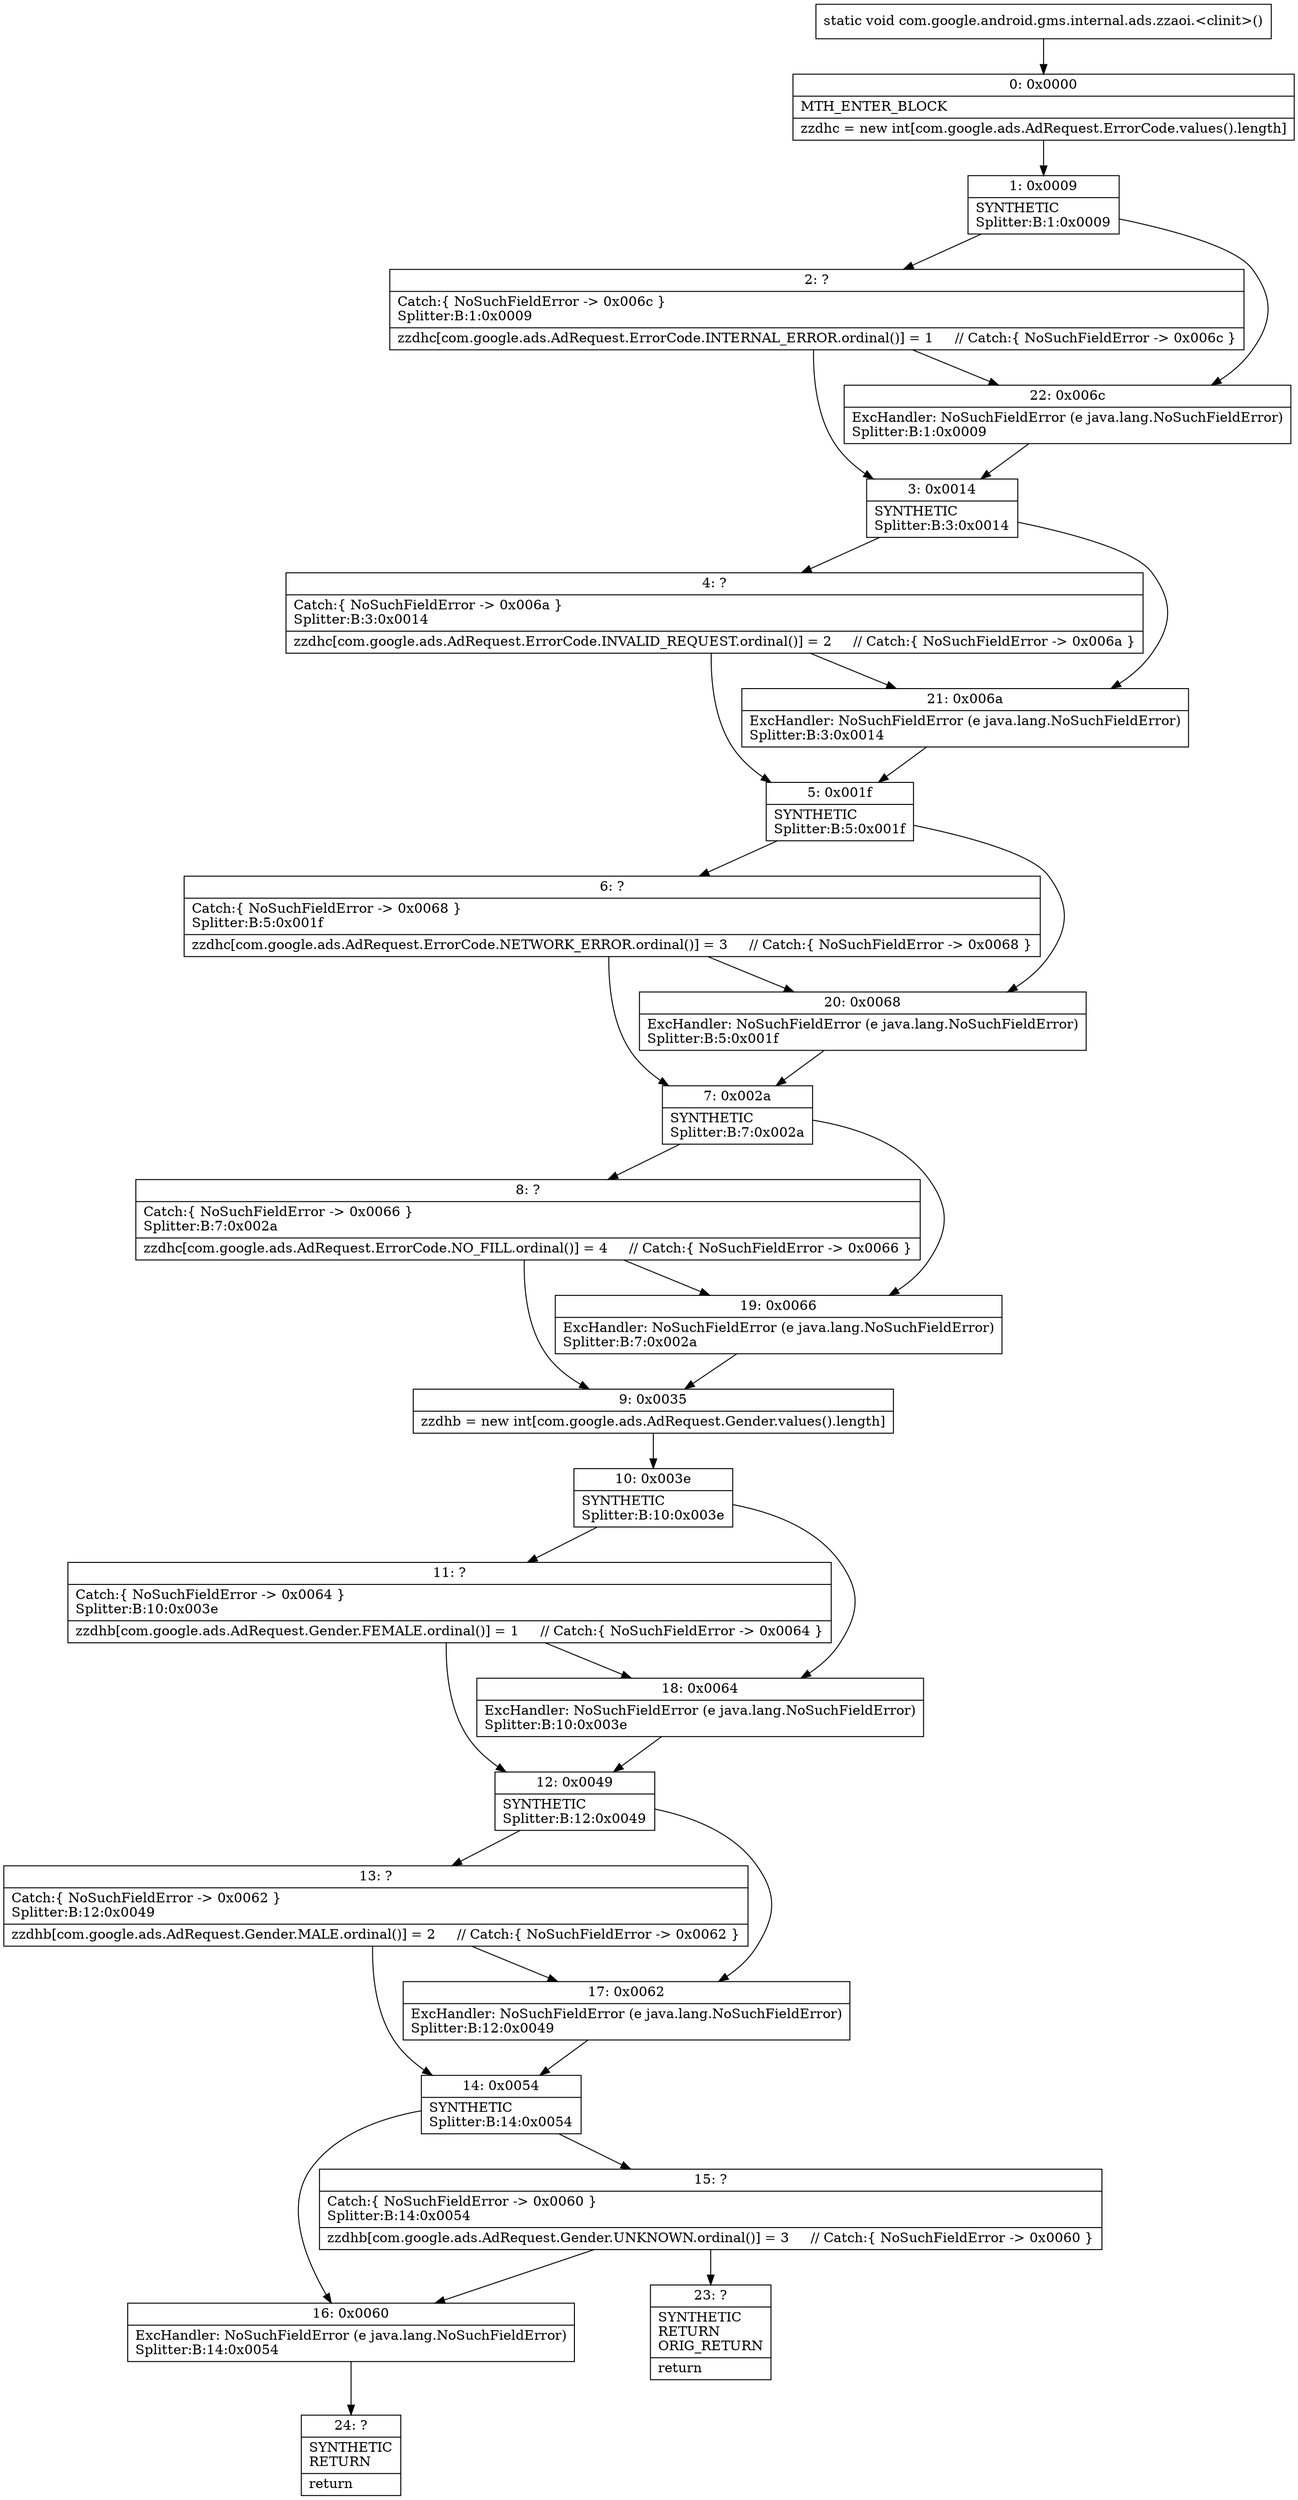 digraph "CFG forcom.google.android.gms.internal.ads.zzaoi.\<clinit\>()V" {
Node_0 [shape=record,label="{0\:\ 0x0000|MTH_ENTER_BLOCK\l|zzdhc = new int[com.google.ads.AdRequest.ErrorCode.values().length]\l}"];
Node_1 [shape=record,label="{1\:\ 0x0009|SYNTHETIC\lSplitter:B:1:0x0009\l}"];
Node_2 [shape=record,label="{2\:\ ?|Catch:\{ NoSuchFieldError \-\> 0x006c \}\lSplitter:B:1:0x0009\l|zzdhc[com.google.ads.AdRequest.ErrorCode.INTERNAL_ERROR.ordinal()] = 1     \/\/ Catch:\{ NoSuchFieldError \-\> 0x006c \}\l}"];
Node_3 [shape=record,label="{3\:\ 0x0014|SYNTHETIC\lSplitter:B:3:0x0014\l}"];
Node_4 [shape=record,label="{4\:\ ?|Catch:\{ NoSuchFieldError \-\> 0x006a \}\lSplitter:B:3:0x0014\l|zzdhc[com.google.ads.AdRequest.ErrorCode.INVALID_REQUEST.ordinal()] = 2     \/\/ Catch:\{ NoSuchFieldError \-\> 0x006a \}\l}"];
Node_5 [shape=record,label="{5\:\ 0x001f|SYNTHETIC\lSplitter:B:5:0x001f\l}"];
Node_6 [shape=record,label="{6\:\ ?|Catch:\{ NoSuchFieldError \-\> 0x0068 \}\lSplitter:B:5:0x001f\l|zzdhc[com.google.ads.AdRequest.ErrorCode.NETWORK_ERROR.ordinal()] = 3     \/\/ Catch:\{ NoSuchFieldError \-\> 0x0068 \}\l}"];
Node_7 [shape=record,label="{7\:\ 0x002a|SYNTHETIC\lSplitter:B:7:0x002a\l}"];
Node_8 [shape=record,label="{8\:\ ?|Catch:\{ NoSuchFieldError \-\> 0x0066 \}\lSplitter:B:7:0x002a\l|zzdhc[com.google.ads.AdRequest.ErrorCode.NO_FILL.ordinal()] = 4     \/\/ Catch:\{ NoSuchFieldError \-\> 0x0066 \}\l}"];
Node_9 [shape=record,label="{9\:\ 0x0035|zzdhb = new int[com.google.ads.AdRequest.Gender.values().length]\l}"];
Node_10 [shape=record,label="{10\:\ 0x003e|SYNTHETIC\lSplitter:B:10:0x003e\l}"];
Node_11 [shape=record,label="{11\:\ ?|Catch:\{ NoSuchFieldError \-\> 0x0064 \}\lSplitter:B:10:0x003e\l|zzdhb[com.google.ads.AdRequest.Gender.FEMALE.ordinal()] = 1     \/\/ Catch:\{ NoSuchFieldError \-\> 0x0064 \}\l}"];
Node_12 [shape=record,label="{12\:\ 0x0049|SYNTHETIC\lSplitter:B:12:0x0049\l}"];
Node_13 [shape=record,label="{13\:\ ?|Catch:\{ NoSuchFieldError \-\> 0x0062 \}\lSplitter:B:12:0x0049\l|zzdhb[com.google.ads.AdRequest.Gender.MALE.ordinal()] = 2     \/\/ Catch:\{ NoSuchFieldError \-\> 0x0062 \}\l}"];
Node_14 [shape=record,label="{14\:\ 0x0054|SYNTHETIC\lSplitter:B:14:0x0054\l}"];
Node_15 [shape=record,label="{15\:\ ?|Catch:\{ NoSuchFieldError \-\> 0x0060 \}\lSplitter:B:14:0x0054\l|zzdhb[com.google.ads.AdRequest.Gender.UNKNOWN.ordinal()] = 3     \/\/ Catch:\{ NoSuchFieldError \-\> 0x0060 \}\l}"];
Node_16 [shape=record,label="{16\:\ 0x0060|ExcHandler: NoSuchFieldError (e java.lang.NoSuchFieldError)\lSplitter:B:14:0x0054\l}"];
Node_17 [shape=record,label="{17\:\ 0x0062|ExcHandler: NoSuchFieldError (e java.lang.NoSuchFieldError)\lSplitter:B:12:0x0049\l}"];
Node_18 [shape=record,label="{18\:\ 0x0064|ExcHandler: NoSuchFieldError (e java.lang.NoSuchFieldError)\lSplitter:B:10:0x003e\l}"];
Node_19 [shape=record,label="{19\:\ 0x0066|ExcHandler: NoSuchFieldError (e java.lang.NoSuchFieldError)\lSplitter:B:7:0x002a\l}"];
Node_20 [shape=record,label="{20\:\ 0x0068|ExcHandler: NoSuchFieldError (e java.lang.NoSuchFieldError)\lSplitter:B:5:0x001f\l}"];
Node_21 [shape=record,label="{21\:\ 0x006a|ExcHandler: NoSuchFieldError (e java.lang.NoSuchFieldError)\lSplitter:B:3:0x0014\l}"];
Node_22 [shape=record,label="{22\:\ 0x006c|ExcHandler: NoSuchFieldError (e java.lang.NoSuchFieldError)\lSplitter:B:1:0x0009\l}"];
Node_23 [shape=record,label="{23\:\ ?|SYNTHETIC\lRETURN\lORIG_RETURN\l|return\l}"];
Node_24 [shape=record,label="{24\:\ ?|SYNTHETIC\lRETURN\l|return\l}"];
MethodNode[shape=record,label="{static void com.google.android.gms.internal.ads.zzaoi.\<clinit\>() }"];
MethodNode -> Node_0;
Node_0 -> Node_1;
Node_1 -> Node_2;
Node_1 -> Node_22;
Node_2 -> Node_3;
Node_2 -> Node_22;
Node_3 -> Node_4;
Node_3 -> Node_21;
Node_4 -> Node_5;
Node_4 -> Node_21;
Node_5 -> Node_6;
Node_5 -> Node_20;
Node_6 -> Node_7;
Node_6 -> Node_20;
Node_7 -> Node_8;
Node_7 -> Node_19;
Node_8 -> Node_9;
Node_8 -> Node_19;
Node_9 -> Node_10;
Node_10 -> Node_11;
Node_10 -> Node_18;
Node_11 -> Node_12;
Node_11 -> Node_18;
Node_12 -> Node_13;
Node_12 -> Node_17;
Node_13 -> Node_14;
Node_13 -> Node_17;
Node_14 -> Node_15;
Node_14 -> Node_16;
Node_15 -> Node_16;
Node_15 -> Node_23;
Node_16 -> Node_24;
Node_17 -> Node_14;
Node_18 -> Node_12;
Node_19 -> Node_9;
Node_20 -> Node_7;
Node_21 -> Node_5;
Node_22 -> Node_3;
}

